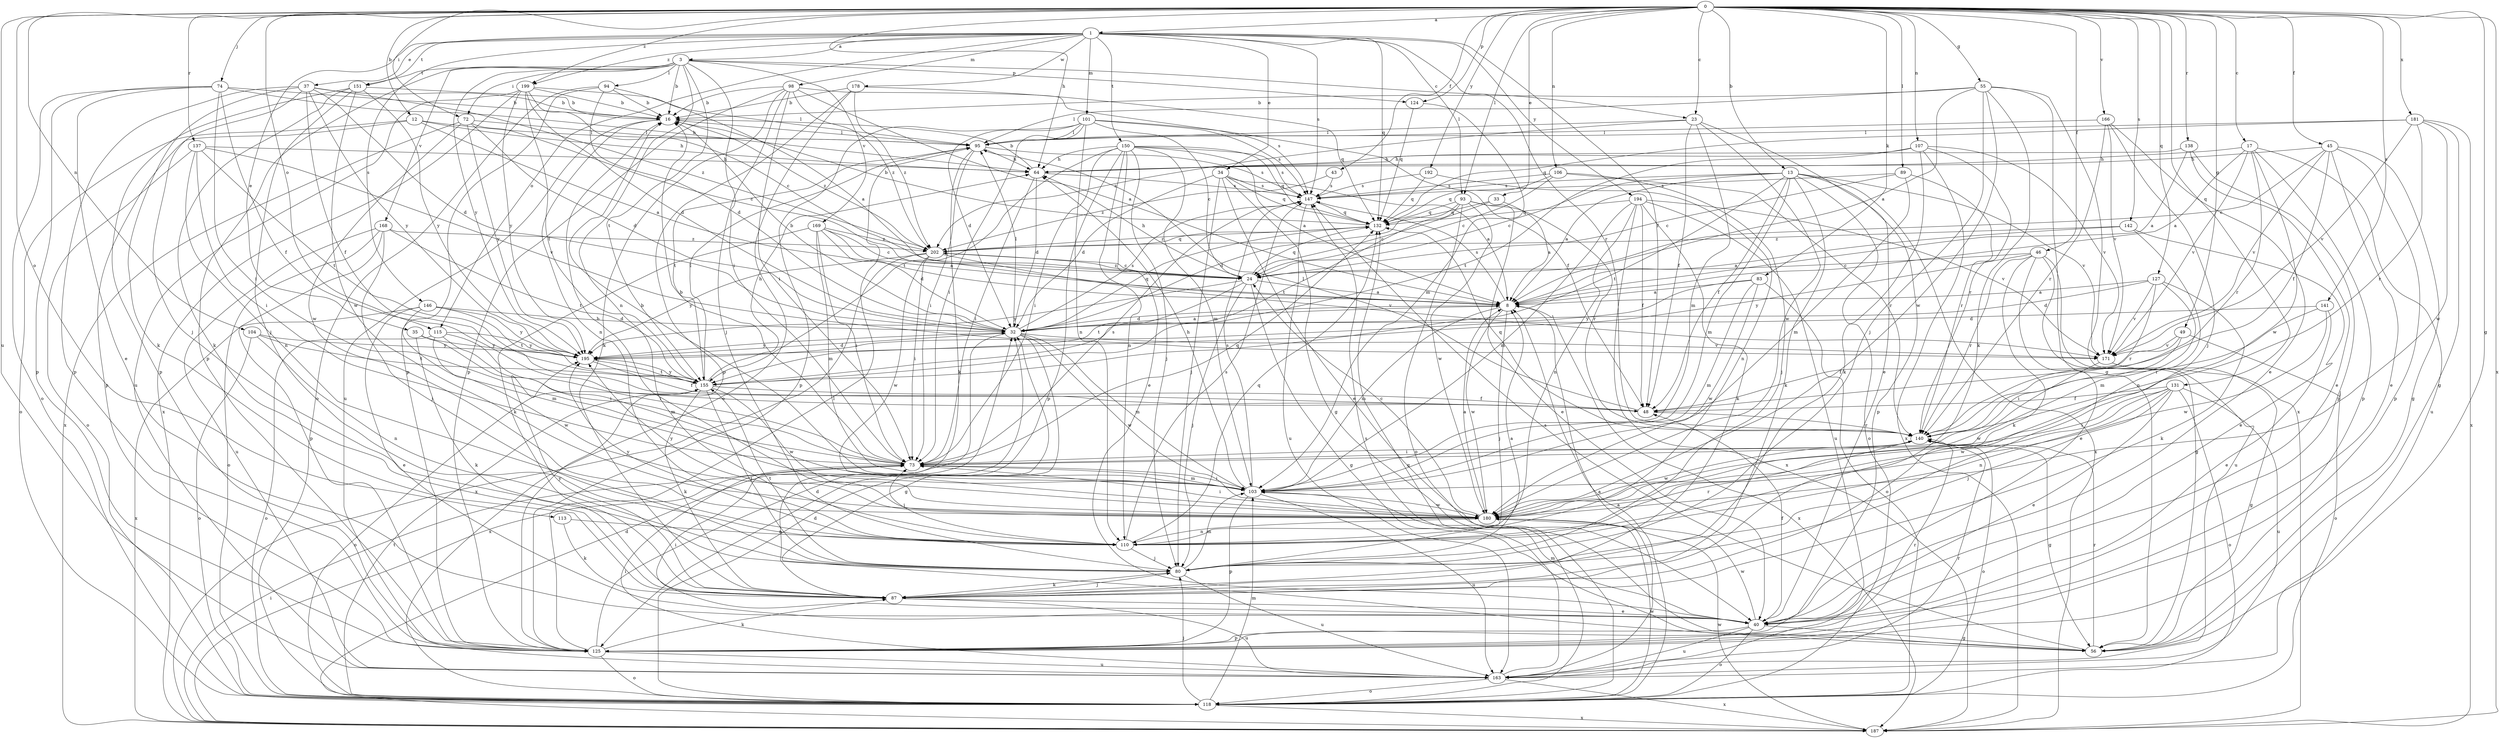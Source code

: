 strict digraph  {
0;
1;
3;
8;
12;
13;
16;
17;
23;
24;
32;
33;
34;
35;
37;
40;
43;
45;
46;
48;
49;
55;
56;
64;
72;
73;
74;
80;
83;
87;
89;
93;
94;
95;
98;
101;
103;
104;
106;
107;
110;
113;
115;
118;
124;
125;
127;
131;
132;
137;
138;
140;
141;
142;
146;
147;
150;
151;
155;
163;
166;
168;
169;
171;
178;
180;
181;
187;
192;
194;
195;
199;
202;
0 -> 1  [label=a];
0 -> 12  [label=b];
0 -> 13  [label=b];
0 -> 17  [label=c];
0 -> 23  [label=c];
0 -> 33  [label=e];
0 -> 43  [label=f];
0 -> 45  [label=f];
0 -> 46  [label=f];
0 -> 49  [label=g];
0 -> 55  [label=g];
0 -> 56  [label=g];
0 -> 64  [label=h];
0 -> 72  [label=i];
0 -> 74  [label=j];
0 -> 83  [label=k];
0 -> 89  [label=l];
0 -> 93  [label=l];
0 -> 104  [label=n];
0 -> 106  [label=n];
0 -> 107  [label=n];
0 -> 113  [label=o];
0 -> 115  [label=o];
0 -> 124  [label=p];
0 -> 127  [label=q];
0 -> 131  [label=q];
0 -> 137  [label=r];
0 -> 138  [label=r];
0 -> 141  [label=s];
0 -> 142  [label=s];
0 -> 163  [label=u];
0 -> 166  [label=v];
0 -> 181  [label=x];
0 -> 187  [label=x];
0 -> 192  [label=y];
0 -> 199  [label=z];
1 -> 3  [label=a];
1 -> 34  [label=e];
1 -> 35  [label=e];
1 -> 37  [label=e];
1 -> 48  [label=f];
1 -> 93  [label=l];
1 -> 98  [label=m];
1 -> 101  [label=m];
1 -> 115  [label=o];
1 -> 132  [label=q];
1 -> 140  [label=r];
1 -> 146  [label=s];
1 -> 147  [label=s];
1 -> 150  [label=t];
1 -> 151  [label=t];
1 -> 178  [label=w];
1 -> 194  [label=y];
1 -> 199  [label=z];
3 -> 16  [label=b];
3 -> 23  [label=c];
3 -> 72  [label=i];
3 -> 73  [label=i];
3 -> 94  [label=l];
3 -> 110  [label=n];
3 -> 124  [label=p];
3 -> 125  [label=p];
3 -> 151  [label=t];
3 -> 155  [label=t];
3 -> 168  [label=v];
3 -> 169  [label=v];
3 -> 195  [label=y];
8 -> 32  [label=d];
8 -> 80  [label=j];
8 -> 103  [label=m];
8 -> 147  [label=s];
8 -> 180  [label=w];
8 -> 187  [label=x];
12 -> 8  [label=a];
12 -> 64  [label=h];
12 -> 95  [label=l];
12 -> 118  [label=o];
12 -> 125  [label=p];
13 -> 8  [label=a];
13 -> 24  [label=c];
13 -> 48  [label=f];
13 -> 87  [label=k];
13 -> 103  [label=m];
13 -> 118  [label=o];
13 -> 125  [label=p];
13 -> 147  [label=s];
13 -> 155  [label=t];
13 -> 171  [label=v];
13 -> 187  [label=x];
16 -> 95  [label=l];
16 -> 110  [label=n];
16 -> 163  [label=u];
16 -> 202  [label=z];
17 -> 8  [label=a];
17 -> 64  [label=h];
17 -> 125  [label=p];
17 -> 140  [label=r];
17 -> 163  [label=u];
17 -> 171  [label=v];
17 -> 180  [label=w];
23 -> 40  [label=e];
23 -> 48  [label=f];
23 -> 95  [label=l];
23 -> 103  [label=m];
23 -> 180  [label=w];
23 -> 202  [label=z];
24 -> 8  [label=a];
24 -> 56  [label=g];
24 -> 64  [label=h];
24 -> 80  [label=j];
24 -> 132  [label=q];
24 -> 155  [label=t];
24 -> 195  [label=y];
24 -> 202  [label=z];
32 -> 8  [label=a];
32 -> 16  [label=b];
32 -> 56  [label=g];
32 -> 95  [label=l];
32 -> 103  [label=m];
32 -> 132  [label=q];
32 -> 147  [label=s];
32 -> 171  [label=v];
32 -> 180  [label=w];
32 -> 187  [label=x];
32 -> 195  [label=y];
33 -> 8  [label=a];
33 -> 24  [label=c];
33 -> 132  [label=q];
34 -> 8  [label=a];
34 -> 32  [label=d];
34 -> 40  [label=e];
34 -> 56  [label=g];
34 -> 80  [label=j];
34 -> 132  [label=q];
34 -> 147  [label=s];
35 -> 73  [label=i];
35 -> 87  [label=k];
35 -> 195  [label=y];
37 -> 16  [label=b];
37 -> 32  [label=d];
37 -> 48  [label=f];
37 -> 80  [label=j];
37 -> 87  [label=k];
37 -> 125  [label=p];
37 -> 195  [label=y];
37 -> 202  [label=z];
40 -> 48  [label=f];
40 -> 56  [label=g];
40 -> 73  [label=i];
40 -> 103  [label=m];
40 -> 118  [label=o];
40 -> 125  [label=p];
40 -> 163  [label=u];
40 -> 180  [label=w];
43 -> 147  [label=s];
43 -> 202  [label=z];
45 -> 24  [label=c];
45 -> 40  [label=e];
45 -> 48  [label=f];
45 -> 56  [label=g];
45 -> 64  [label=h];
45 -> 125  [label=p];
45 -> 171  [label=v];
46 -> 24  [label=c];
46 -> 40  [label=e];
46 -> 56  [label=g];
46 -> 87  [label=k];
46 -> 140  [label=r];
46 -> 163  [label=u];
46 -> 195  [label=y];
48 -> 95  [label=l];
48 -> 140  [label=r];
49 -> 48  [label=f];
49 -> 73  [label=i];
49 -> 118  [label=o];
49 -> 171  [label=v];
55 -> 8  [label=a];
55 -> 16  [label=b];
55 -> 56  [label=g];
55 -> 80  [label=j];
55 -> 87  [label=k];
55 -> 95  [label=l];
55 -> 180  [label=w];
55 -> 187  [label=x];
56 -> 140  [label=r];
56 -> 147  [label=s];
64 -> 16  [label=b];
64 -> 32  [label=d];
64 -> 73  [label=i];
64 -> 147  [label=s];
72 -> 24  [label=c];
72 -> 32  [label=d];
72 -> 95  [label=l];
72 -> 180  [label=w];
72 -> 187  [label=x];
72 -> 195  [label=y];
73 -> 16  [label=b];
73 -> 103  [label=m];
73 -> 132  [label=q];
73 -> 147  [label=s];
74 -> 16  [label=b];
74 -> 40  [label=e];
74 -> 48  [label=f];
74 -> 64  [label=h];
74 -> 73  [label=i];
74 -> 118  [label=o];
74 -> 125  [label=p];
80 -> 8  [label=a];
80 -> 87  [label=k];
80 -> 103  [label=m];
80 -> 155  [label=t];
80 -> 163  [label=u];
83 -> 8  [label=a];
83 -> 103  [label=m];
83 -> 118  [label=o];
83 -> 180  [label=w];
83 -> 195  [label=y];
87 -> 40  [label=e];
87 -> 80  [label=j];
87 -> 163  [label=u];
87 -> 195  [label=y];
89 -> 24  [label=c];
89 -> 103  [label=m];
89 -> 140  [label=r];
89 -> 147  [label=s];
93 -> 32  [label=d];
93 -> 40  [label=e];
93 -> 118  [label=o];
93 -> 132  [label=q];
93 -> 140  [label=r];
93 -> 155  [label=t];
93 -> 180  [label=w];
94 -> 8  [label=a];
94 -> 16  [label=b];
94 -> 32  [label=d];
94 -> 118  [label=o];
94 -> 125  [label=p];
95 -> 64  [label=h];
95 -> 73  [label=i];
95 -> 87  [label=k];
95 -> 147  [label=s];
95 -> 155  [label=t];
98 -> 8  [label=a];
98 -> 16  [label=b];
98 -> 73  [label=i];
98 -> 80  [label=j];
98 -> 87  [label=k];
98 -> 125  [label=p];
98 -> 147  [label=s];
98 -> 202  [label=z];
101 -> 24  [label=c];
101 -> 32  [label=d];
101 -> 48  [label=f];
101 -> 73  [label=i];
101 -> 95  [label=l];
101 -> 110  [label=n];
101 -> 125  [label=p];
101 -> 147  [label=s];
103 -> 16  [label=b];
103 -> 64  [label=h];
103 -> 73  [label=i];
103 -> 125  [label=p];
103 -> 147  [label=s];
103 -> 163  [label=u];
103 -> 180  [label=w];
104 -> 110  [label=n];
104 -> 118  [label=o];
104 -> 155  [label=t];
104 -> 195  [label=y];
106 -> 24  [label=c];
106 -> 80  [label=j];
106 -> 132  [label=q];
106 -> 140  [label=r];
106 -> 147  [label=s];
107 -> 64  [label=h];
107 -> 87  [label=k];
107 -> 140  [label=r];
107 -> 155  [label=t];
107 -> 171  [label=v];
107 -> 187  [label=x];
110 -> 73  [label=i];
110 -> 80  [label=j];
110 -> 132  [label=q];
110 -> 140  [label=r];
110 -> 147  [label=s];
110 -> 195  [label=y];
113 -> 87  [label=k];
113 -> 110  [label=n];
115 -> 73  [label=i];
115 -> 103  [label=m];
115 -> 118  [label=o];
115 -> 180  [label=w];
115 -> 195  [label=y];
118 -> 8  [label=a];
118 -> 32  [label=d];
118 -> 80  [label=j];
118 -> 103  [label=m];
118 -> 132  [label=q];
118 -> 155  [label=t];
118 -> 180  [label=w];
118 -> 187  [label=x];
124 -> 103  [label=m];
124 -> 132  [label=q];
125 -> 32  [label=d];
125 -> 87  [label=k];
125 -> 95  [label=l];
125 -> 118  [label=o];
125 -> 140  [label=r];
125 -> 163  [label=u];
127 -> 8  [label=a];
127 -> 32  [label=d];
127 -> 87  [label=k];
127 -> 103  [label=m];
127 -> 140  [label=r];
127 -> 171  [label=v];
131 -> 40  [label=e];
131 -> 48  [label=f];
131 -> 73  [label=i];
131 -> 80  [label=j];
131 -> 110  [label=n];
131 -> 118  [label=o];
131 -> 163  [label=u];
131 -> 180  [label=w];
132 -> 16  [label=b];
132 -> 202  [label=z];
137 -> 64  [label=h];
137 -> 73  [label=i];
137 -> 110  [label=n];
137 -> 118  [label=o];
137 -> 155  [label=t];
137 -> 171  [label=v];
138 -> 8  [label=a];
138 -> 40  [label=e];
138 -> 64  [label=h];
138 -> 125  [label=p];
140 -> 56  [label=g];
140 -> 73  [label=i];
140 -> 118  [label=o];
140 -> 132  [label=q];
140 -> 180  [label=w];
141 -> 32  [label=d];
141 -> 40  [label=e];
141 -> 140  [label=r];
141 -> 180  [label=w];
142 -> 8  [label=a];
142 -> 40  [label=e];
142 -> 110  [label=n];
142 -> 202  [label=z];
146 -> 32  [label=d];
146 -> 40  [label=e];
146 -> 103  [label=m];
146 -> 155  [label=t];
146 -> 187  [label=x];
146 -> 195  [label=y];
147 -> 132  [label=q];
147 -> 163  [label=u];
150 -> 8  [label=a];
150 -> 40  [label=e];
150 -> 64  [label=h];
150 -> 73  [label=i];
150 -> 80  [label=j];
150 -> 103  [label=m];
150 -> 110  [label=n];
150 -> 125  [label=p];
150 -> 132  [label=q];
150 -> 147  [label=s];
150 -> 155  [label=t];
151 -> 16  [label=b];
151 -> 80  [label=j];
151 -> 87  [label=k];
151 -> 125  [label=p];
151 -> 180  [label=w];
151 -> 195  [label=y];
155 -> 48  [label=f];
155 -> 64  [label=h];
155 -> 80  [label=j];
155 -> 87  [label=k];
155 -> 95  [label=l];
155 -> 118  [label=o];
155 -> 180  [label=w];
155 -> 195  [label=y];
163 -> 8  [label=a];
163 -> 73  [label=i];
163 -> 118  [label=o];
163 -> 140  [label=r];
163 -> 147  [label=s];
163 -> 187  [label=x];
166 -> 40  [label=e];
166 -> 80  [label=j];
166 -> 95  [label=l];
166 -> 140  [label=r];
166 -> 171  [label=v];
168 -> 80  [label=j];
168 -> 118  [label=o];
168 -> 125  [label=p];
168 -> 155  [label=t];
168 -> 163  [label=u];
168 -> 202  [label=z];
169 -> 8  [label=a];
169 -> 24  [label=c];
169 -> 32  [label=d];
169 -> 73  [label=i];
169 -> 87  [label=k];
169 -> 103  [label=m];
169 -> 202  [label=z];
171 -> 56  [label=g];
171 -> 180  [label=w];
178 -> 16  [label=b];
178 -> 118  [label=o];
178 -> 125  [label=p];
178 -> 132  [label=q];
178 -> 202  [label=z];
180 -> 8  [label=a];
180 -> 16  [label=b];
180 -> 24  [label=c];
180 -> 73  [label=i];
180 -> 110  [label=n];
180 -> 195  [label=y];
181 -> 56  [label=g];
181 -> 95  [label=l];
181 -> 132  [label=q];
181 -> 140  [label=r];
181 -> 171  [label=v];
181 -> 180  [label=w];
181 -> 187  [label=x];
187 -> 32  [label=d];
187 -> 73  [label=i];
187 -> 180  [label=w];
192 -> 110  [label=n];
192 -> 132  [label=q];
192 -> 147  [label=s];
194 -> 48  [label=f];
194 -> 87  [label=k];
194 -> 103  [label=m];
194 -> 110  [label=n];
194 -> 132  [label=q];
194 -> 163  [label=u];
194 -> 171  [label=v];
194 -> 187  [label=x];
195 -> 32  [label=d];
195 -> 48  [label=f];
195 -> 155  [label=t];
199 -> 16  [label=b];
199 -> 24  [label=c];
199 -> 32  [label=d];
199 -> 95  [label=l];
199 -> 155  [label=t];
199 -> 163  [label=u];
199 -> 187  [label=x];
199 -> 195  [label=y];
202 -> 24  [label=c];
202 -> 73  [label=i];
202 -> 132  [label=q];
202 -> 171  [label=v];
202 -> 180  [label=w];
202 -> 187  [label=x];
202 -> 195  [label=y];
}
